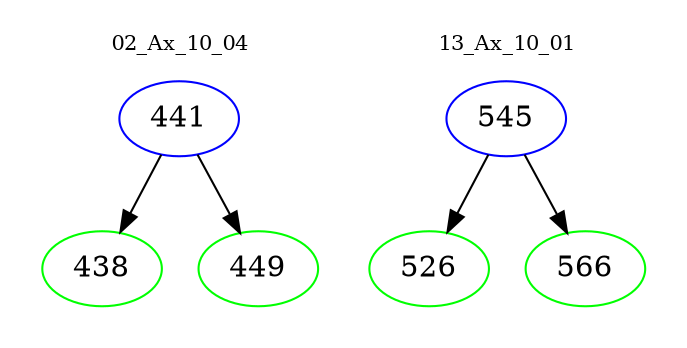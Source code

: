 digraph{
subgraph cluster_0 {
color = white
label = "02_Ax_10_04";
fontsize=10;
T0_441 [label="441", color="blue"]
T0_441 -> T0_438 [color="black"]
T0_438 [label="438", color="green"]
T0_441 -> T0_449 [color="black"]
T0_449 [label="449", color="green"]
}
subgraph cluster_1 {
color = white
label = "13_Ax_10_01";
fontsize=10;
T1_545 [label="545", color="blue"]
T1_545 -> T1_526 [color="black"]
T1_526 [label="526", color="green"]
T1_545 -> T1_566 [color="black"]
T1_566 [label="566", color="green"]
}
}
